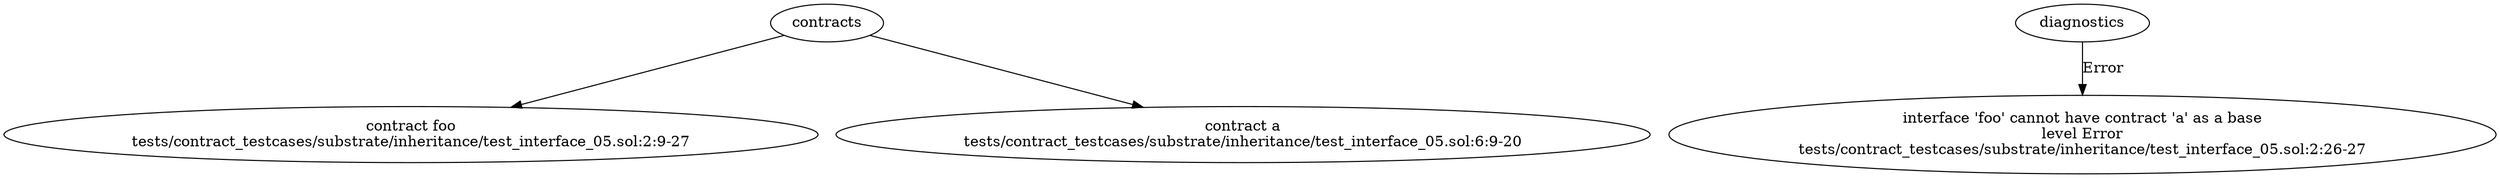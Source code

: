 strict digraph "tests/contract_testcases/substrate/inheritance/test_interface_05.sol" {
	contract [label="contract foo\ntests/contract_testcases/substrate/inheritance/test_interface_05.sol:2:9-27"]
	contract_3 [label="contract a\ntests/contract_testcases/substrate/inheritance/test_interface_05.sol:6:9-20"]
	diagnostic [label="interface 'foo' cannot have contract 'a' as a base\nlevel Error\ntests/contract_testcases/substrate/inheritance/test_interface_05.sol:2:26-27"]
	contracts -> contract
	contracts -> contract_3
	diagnostics -> diagnostic [label="Error"]
}
